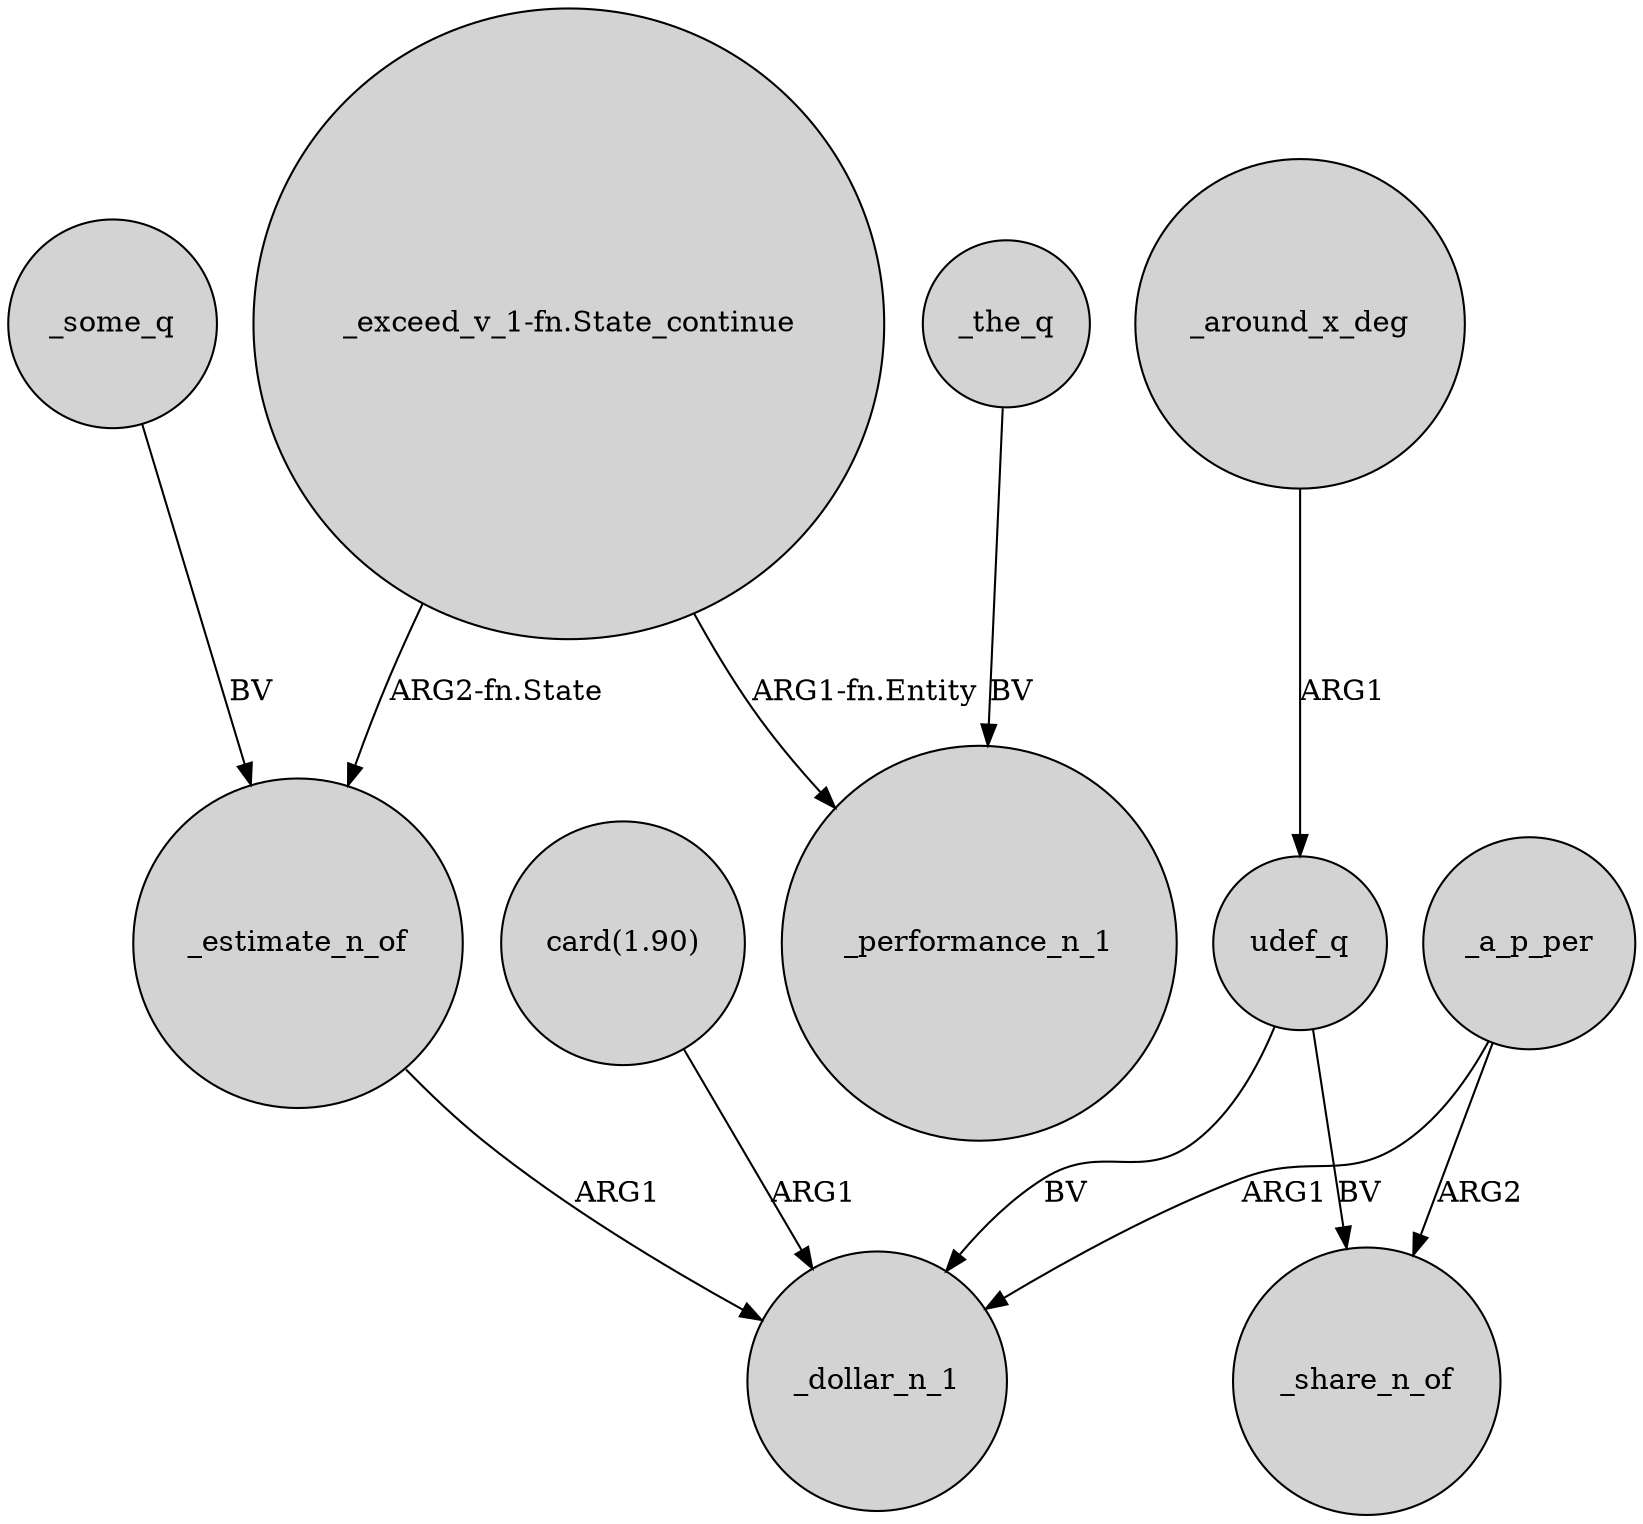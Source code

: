 digraph {
	node [shape=circle style=filled]
	_estimate_n_of -> _dollar_n_1 [label=ARG1]
	_a_p_per -> _share_n_of [label=ARG2]
	"_exceed_v_1-fn.State_continue" -> _performance_n_1 [label="ARG1-fn.Entity"]
	"_exceed_v_1-fn.State_continue" -> _estimate_n_of [label="ARG2-fn.State"]
	udef_q -> _share_n_of [label=BV]
	_the_q -> _performance_n_1 [label=BV]
	_around_x_deg -> udef_q [label=ARG1]
	udef_q -> _dollar_n_1 [label=BV]
	"card(1.90)" -> _dollar_n_1 [label=ARG1]
	_some_q -> _estimate_n_of [label=BV]
	_a_p_per -> _dollar_n_1 [label=ARG1]
}

